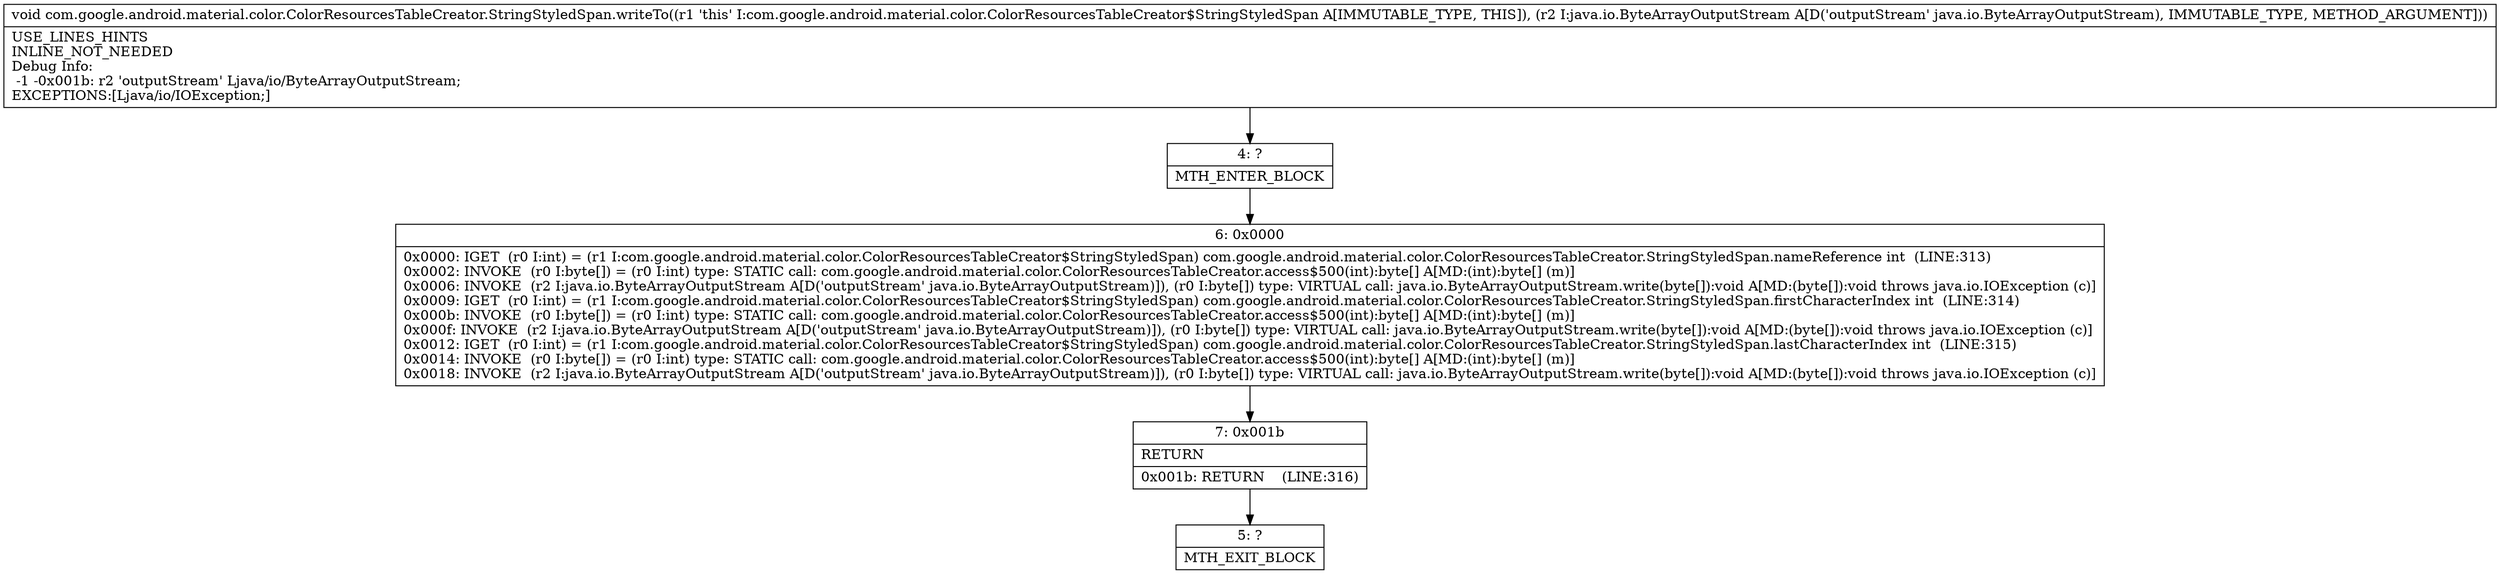 digraph "CFG forcom.google.android.material.color.ColorResourcesTableCreator.StringStyledSpan.writeTo(Ljava\/io\/ByteArrayOutputStream;)V" {
Node_4 [shape=record,label="{4\:\ ?|MTH_ENTER_BLOCK\l}"];
Node_6 [shape=record,label="{6\:\ 0x0000|0x0000: IGET  (r0 I:int) = (r1 I:com.google.android.material.color.ColorResourcesTableCreator$StringStyledSpan) com.google.android.material.color.ColorResourcesTableCreator.StringStyledSpan.nameReference int  (LINE:313)\l0x0002: INVOKE  (r0 I:byte[]) = (r0 I:int) type: STATIC call: com.google.android.material.color.ColorResourcesTableCreator.access$500(int):byte[] A[MD:(int):byte[] (m)]\l0x0006: INVOKE  (r2 I:java.io.ByteArrayOutputStream A[D('outputStream' java.io.ByteArrayOutputStream)]), (r0 I:byte[]) type: VIRTUAL call: java.io.ByteArrayOutputStream.write(byte[]):void A[MD:(byte[]):void throws java.io.IOException (c)]\l0x0009: IGET  (r0 I:int) = (r1 I:com.google.android.material.color.ColorResourcesTableCreator$StringStyledSpan) com.google.android.material.color.ColorResourcesTableCreator.StringStyledSpan.firstCharacterIndex int  (LINE:314)\l0x000b: INVOKE  (r0 I:byte[]) = (r0 I:int) type: STATIC call: com.google.android.material.color.ColorResourcesTableCreator.access$500(int):byte[] A[MD:(int):byte[] (m)]\l0x000f: INVOKE  (r2 I:java.io.ByteArrayOutputStream A[D('outputStream' java.io.ByteArrayOutputStream)]), (r0 I:byte[]) type: VIRTUAL call: java.io.ByteArrayOutputStream.write(byte[]):void A[MD:(byte[]):void throws java.io.IOException (c)]\l0x0012: IGET  (r0 I:int) = (r1 I:com.google.android.material.color.ColorResourcesTableCreator$StringStyledSpan) com.google.android.material.color.ColorResourcesTableCreator.StringStyledSpan.lastCharacterIndex int  (LINE:315)\l0x0014: INVOKE  (r0 I:byte[]) = (r0 I:int) type: STATIC call: com.google.android.material.color.ColorResourcesTableCreator.access$500(int):byte[] A[MD:(int):byte[] (m)]\l0x0018: INVOKE  (r2 I:java.io.ByteArrayOutputStream A[D('outputStream' java.io.ByteArrayOutputStream)]), (r0 I:byte[]) type: VIRTUAL call: java.io.ByteArrayOutputStream.write(byte[]):void A[MD:(byte[]):void throws java.io.IOException (c)]\l}"];
Node_7 [shape=record,label="{7\:\ 0x001b|RETURN\l|0x001b: RETURN    (LINE:316)\l}"];
Node_5 [shape=record,label="{5\:\ ?|MTH_EXIT_BLOCK\l}"];
MethodNode[shape=record,label="{void com.google.android.material.color.ColorResourcesTableCreator.StringStyledSpan.writeTo((r1 'this' I:com.google.android.material.color.ColorResourcesTableCreator$StringStyledSpan A[IMMUTABLE_TYPE, THIS]), (r2 I:java.io.ByteArrayOutputStream A[D('outputStream' java.io.ByteArrayOutputStream), IMMUTABLE_TYPE, METHOD_ARGUMENT]))  | USE_LINES_HINTS\lINLINE_NOT_NEEDED\lDebug Info:\l  \-1 \-0x001b: r2 'outputStream' Ljava\/io\/ByteArrayOutputStream;\lEXCEPTIONS:[Ljava\/io\/IOException;]\l}"];
MethodNode -> Node_4;Node_4 -> Node_6;
Node_6 -> Node_7;
Node_7 -> Node_5;
}


